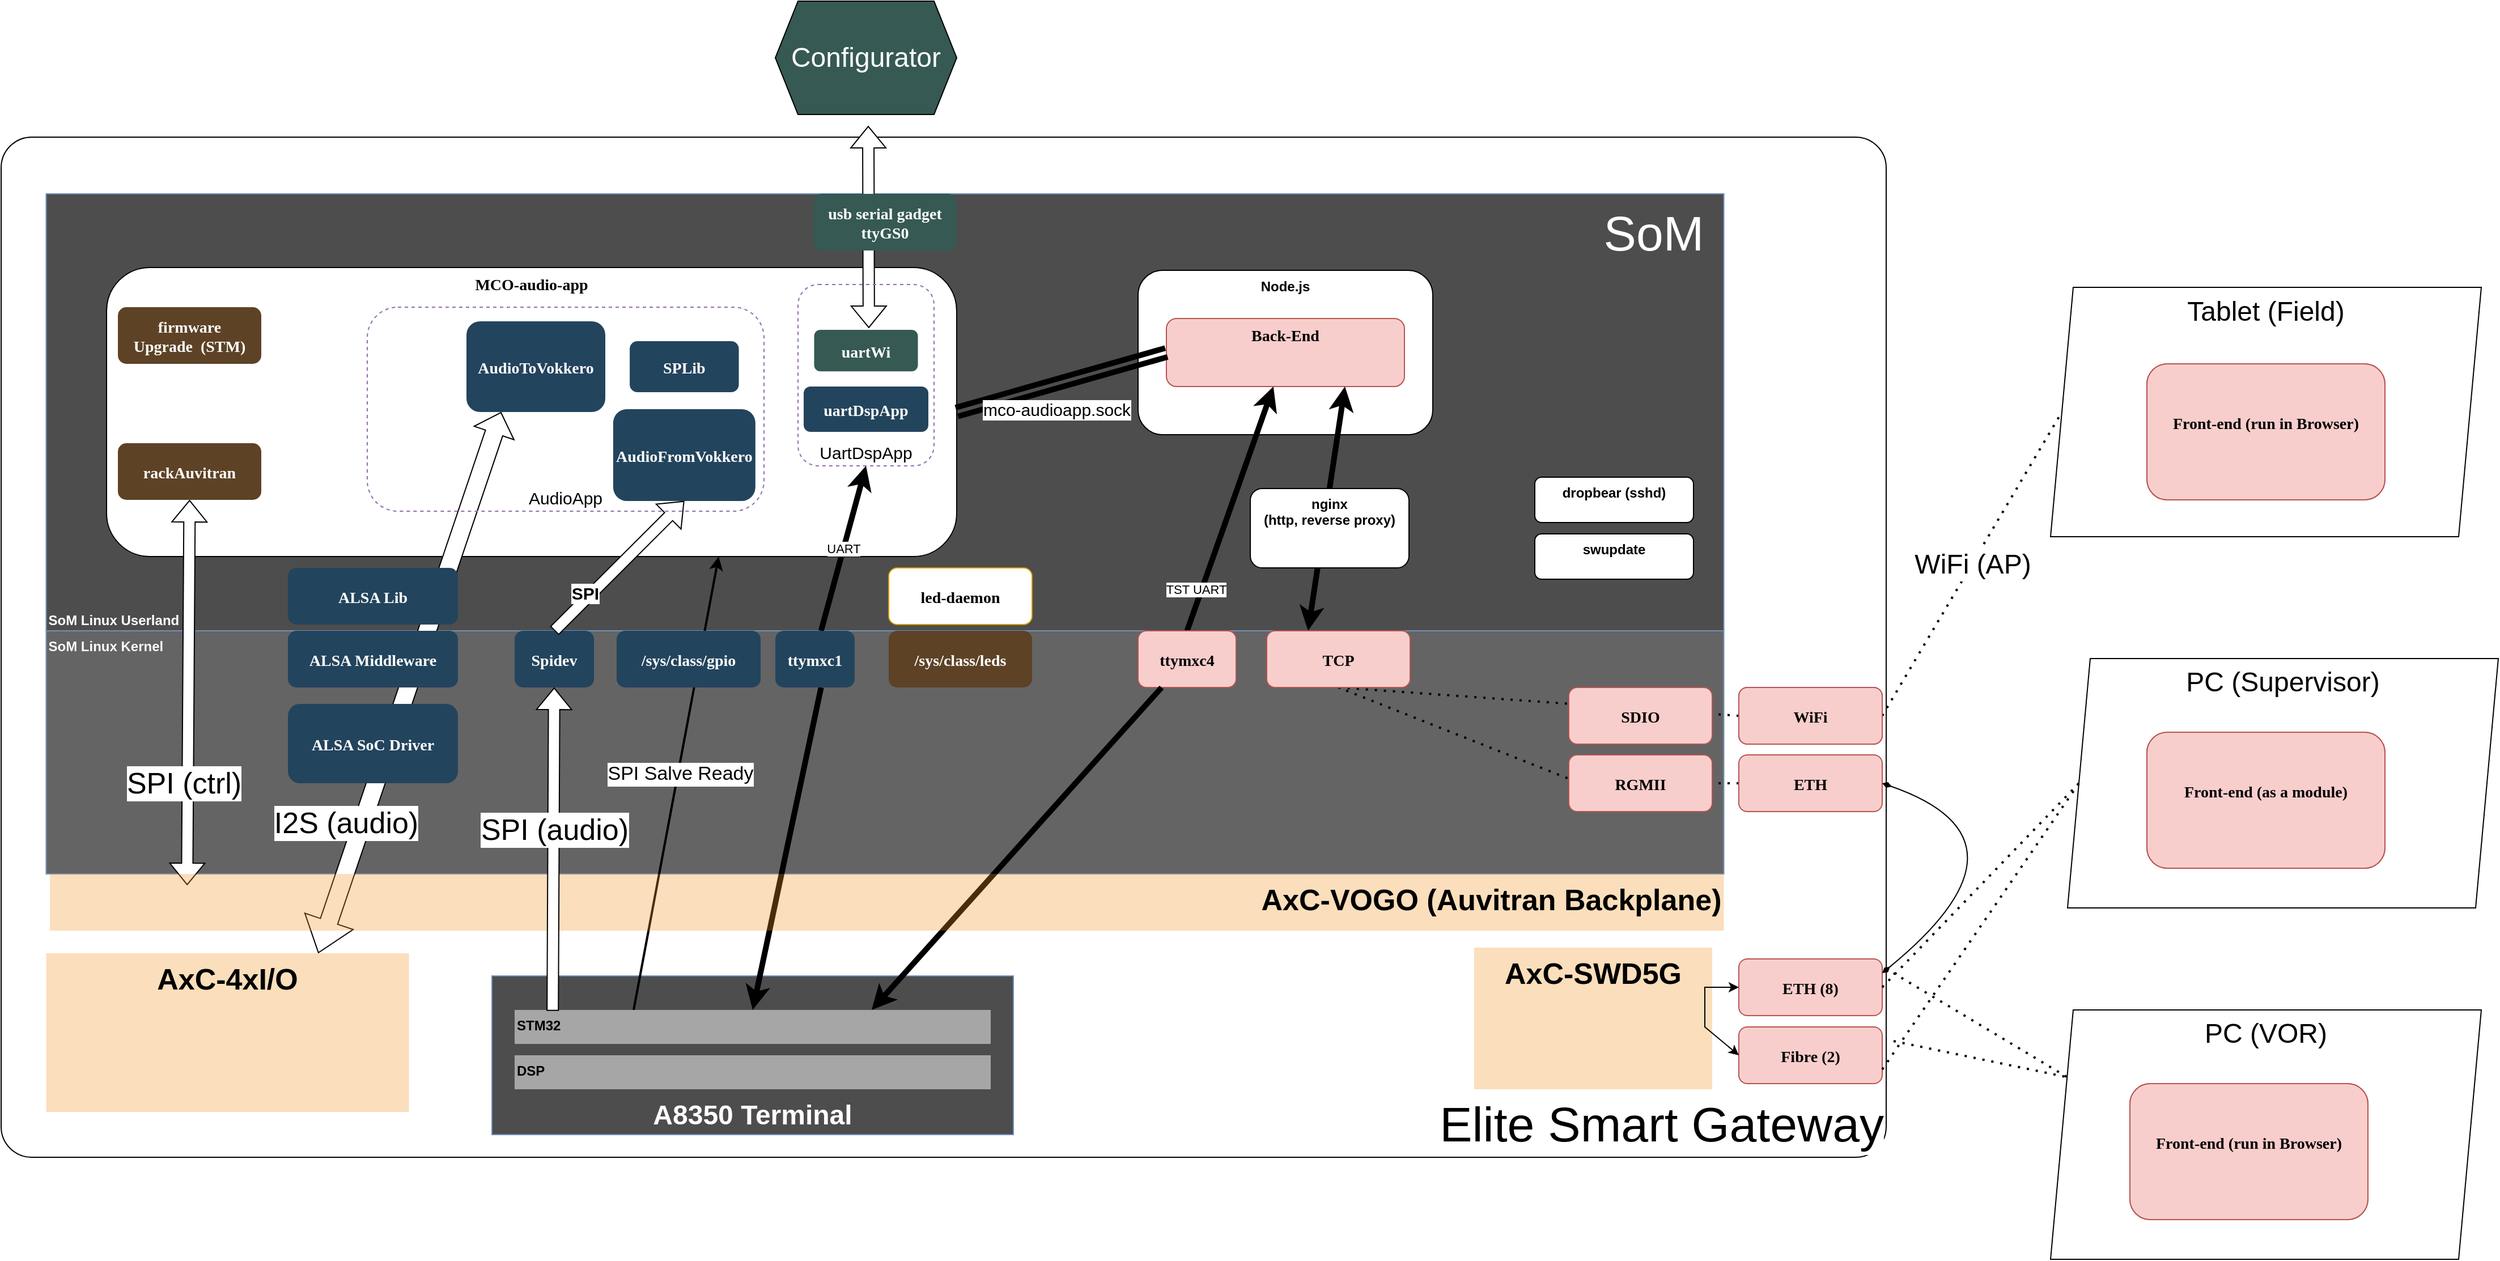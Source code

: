 <mxfile version="16.5.5" type="github">
  <diagram name="Page-1" id="2c0d36ab-eaac-3732-788b-9136903baeff">
    <mxGraphModel dx="2076" dy="1158" grid="1" gridSize="10" guides="1" tooltips="1" connect="1" arrows="1" fold="1" page="1" pageScale="1.5" pageWidth="1169" pageHeight="827" background="none" math="0" shadow="0">
      <root>
        <mxCell id="0" />
        <mxCell id="1" parent="0" />
        <mxCell id="yJEXvZF4Z7p5Rb5Mh50w-162" value="&lt;b style=&quot;font-size: 24px;&quot;&gt;&lt;font style=&quot;font-size: 24px;&quot;&gt;A8350 Terminal&lt;/font&gt;&lt;/b&gt;" style="rounded=0;whiteSpace=wrap;html=1;labelBackgroundColor=none;strokeColor=#666666;fillColor=#999999;opacity=30;verticalAlign=top;align=center;fontSize=24;fontColor=#333333;" vertex="1" parent="1">
          <mxGeometry x="1320" y="840" width="640" height="120" as="geometry" />
        </mxCell>
        <mxCell id="36HzXRvJtUE0cEunPF5f-138" value="&lt;b style=&quot;font-size: 24px;&quot;&gt;&lt;font style=&quot;font-size: 24px;&quot;&gt;A8350 Terminal&lt;/font&gt;&lt;/b&gt;" style="rounded=0;whiteSpace=wrap;html=1;labelBackgroundColor=none;strokeColor=#666666;fillColor=#BDE0F5;opacity=30;verticalAlign=top;align=center;fontSize=24;fontColor=#333333;" parent="1" vertex="1">
          <mxGeometry x="1320" y="840" width="640" height="120" as="geometry" />
        </mxCell>
        <mxCell id="yJEXvZF4Z7p5Rb5Mh50w-126" value="&lt;div style=&quot;&quot;&gt;&lt;span style=&quot;white-space: pre&quot;&gt;	&lt;/span&gt;&lt;span style=&quot;white-space: pre&quot;&gt;	&lt;/span&gt;&lt;span style=&quot;white-space: pre&quot;&gt;	&lt;/span&gt;&lt;span style=&quot;white-space: pre&quot;&gt;	&lt;/span&gt;&lt;span style=&quot;white-space: pre&quot;&gt;	&lt;/span&gt;&lt;span style=&quot;white-space: pre&quot;&gt;	&lt;/span&gt;&lt;span&gt;Elite Smart Gateway&lt;/span&gt;&lt;/div&gt;" style="rounded=1;whiteSpace=wrap;html=1;align=right;verticalAlign=bottom;fontSize=43;labelBackgroundColor=default;arcSize=3;" vertex="1" parent="1">
          <mxGeometry x="877" y="170" width="1663" height="900" as="geometry" />
        </mxCell>
        <mxCell id="yJEXvZF4Z7p5Rb5Mh50w-168" value="SoM Linux Userland" style="fillColor=#BDE0F5;strokeColor=none;opacity=30;align=left;verticalAlign=bottom;fontStyle=1;fontColor=#333333;" vertex="1" parent="1">
          <mxGeometry x="916.75" y="220" width="1480" height="385.5" as="geometry" />
        </mxCell>
        <mxCell id="yJEXvZF4Z7p5Rb5Mh50w-169" value="SoM Linux Kernel" style="fillColor=#4D4D4D;strokeColor=#6c8ebf;align=left;verticalAlign=top;fontStyle=1;" vertex="1" parent="1">
          <mxGeometry x="916.75" y="605.5" width="1480" height="214.5" as="geometry" />
        </mxCell>
        <mxCell id="yJEXvZF4Z7p5Rb5Mh50w-170" value="SoM Linux Userland" style="fillColor=#4D4D4D;strokeColor=#6c8ebf;align=left;verticalAlign=bottom;fontStyle=1;fontColor=#FFFFFF;" vertex="1" parent="1">
          <mxGeometry x="916.75" y="220" width="1480" height="385.5" as="geometry" />
        </mxCell>
        <mxCell id="yJEXvZF4Z7p5Rb5Mh50w-171" value="&lt;b style=&quot;font-size: 24px;&quot;&gt;&lt;font style=&quot;font-size: 24px;&quot;&gt;A8350 Terminal&lt;/font&gt;&lt;/b&gt;" style="rounded=0;whiteSpace=wrap;html=1;labelBackgroundColor=none;strokeColor=#6c8ebf;fillColor=#4D4D4D;verticalAlign=bottom;align=center;fontSize=24;fontColor=#FFFFFF;" vertex="1" parent="1">
          <mxGeometry x="1310" y="910" width="460" height="140" as="geometry" />
        </mxCell>
        <mxCell id="yJEXvZF4Z7p5Rb5Mh50w-172" value="DSP" style="fillColor=#FFFFFF;strokeColor=none;align=left;verticalAlign=top;fontStyle=1;fontColor=default;opacity=50;" vertex="1" parent="1">
          <mxGeometry x="1330" y="980" width="420" height="30" as="geometry" />
        </mxCell>
        <mxCell id="yJEXvZF4Z7p5Rb5Mh50w-129" value="Tablet (Field)" style="shape=parallelogram;perimeter=parallelogramPerimeter;whiteSpace=wrap;html=1;fixedSize=1;labelBackgroundColor=none;fontSize=24;size=20;verticalAlign=top;" vertex="1" parent="1">
          <mxGeometry x="2685" y="302.5" width="380" height="220" as="geometry" />
        </mxCell>
        <mxCell id="0WuZlEnzJ-5e1mdfW7h4-131" value="Node.js" style="rounded=1;whiteSpace=wrap;html=1;horizontal=1;align=center;verticalAlign=top;fontStyle=1;" parent="1" vertex="1">
          <mxGeometry x="1880" y="287.5" width="260" height="145" as="geometry" />
        </mxCell>
        <mxCell id="109" value="SoM Linux Kernel" style="fillColor=#999999;strokeColor=none;opacity=30;align=left;verticalAlign=top;fontStyle=1;fontColor=#FFFFFF;" parent="1" vertex="1">
          <mxGeometry x="916.75" y="605.5" width="1480" height="214.5" as="geometry" />
        </mxCell>
        <mxCell id="29" value="MCO-audio-app" style="rounded=1;fontStyle=1;fontFamily=Tahoma;fontSize=14;labelBackgroundColor=none;align=center;verticalAlign=top;" parent="1" vertex="1">
          <mxGeometry x="970" y="285" width="750" height="255" as="geometry" />
        </mxCell>
        <mxCell id="36HzXRvJtUE0cEunPF5f-161" value="" style="shape=flexArrow;endArrow=classic;html=1;rounded=0;fontColor=default;exitX=0.082;exitY=0.2;exitDx=0;exitDy=0;fillColor=default;startArrow=block;entryX=0.5;entryY=1;entryDx=0;entryDy=0;exitPerimeter=0;" parent="1" target="36HzXRvJtUE0cEunPF5f-156" edge="1" source="117">
          <mxGeometry width="50" height="50" relative="1" as="geometry">
            <mxPoint x="1040" y="940" as="sourcePoint" />
            <mxPoint x="1200" y="650" as="targetPoint" />
          </mxGeometry>
        </mxCell>
        <mxCell id="36HzXRvJtUE0cEunPF5f-162" value="&lt;font style=&quot;font-size: 26px&quot;&gt;SPI (ctrl)&lt;/font&gt;" style="edgeLabel;html=1;align=center;verticalAlign=middle;resizable=0;points=[];fontColor=default;" parent="36HzXRvJtUE0cEunPF5f-161" vertex="1" connectable="0">
          <mxGeometry x="-0.47" y="5" relative="1" as="geometry">
            <mxPoint x="1" as="offset" />
          </mxGeometry>
        </mxCell>
        <mxCell id="36HzXRvJtUE0cEunPF5f-169" value="" style="shape=flexArrow;endArrow=classic;html=1;rounded=0;fontColor=default;exitX=0.75;exitY=0;exitDx=0;exitDy=0;fillColor=default;startArrow=block;entryX=0.25;entryY=1;entryDx=0;entryDy=0;width=16;startSize=9.4;startWidth=28;" parent="1" target="36HzXRvJtUE0cEunPF5f-151" edge="1" source="yJEXvZF4Z7p5Rb5Mh50w-180">
          <mxGeometry width="50" height="50" relative="1" as="geometry">
            <mxPoint x="1210" y="937.75" as="sourcePoint" />
            <mxPoint x="1213.25" y="487.75" as="targetPoint" />
          </mxGeometry>
        </mxCell>
        <mxCell id="36HzXRvJtUE0cEunPF5f-170" value="&lt;font style=&quot;font-size: 26px&quot;&gt;I2S (audio)&lt;/font&gt;" style="edgeLabel;html=1;align=center;verticalAlign=middle;resizable=0;points=[];fontColor=default;" parent="36HzXRvJtUE0cEunPF5f-169" vertex="1" connectable="0">
          <mxGeometry x="-0.47" y="5" relative="1" as="geometry">
            <mxPoint x="-14" y="13" as="offset" />
          </mxGeometry>
        </mxCell>
        <mxCell id="4" value="ALSA SoC Driver" style="rounded=1;fillColor=#23445D;gradientColor=none;strokeColor=none;fontColor=#FFFFFF;fontStyle=1;fontFamily=Tahoma;fontSize=14" parent="1" vertex="1">
          <mxGeometry x="1130" y="670" width="150" height="70" as="geometry" />
        </mxCell>
        <mxCell id="36HzXRvJtUE0cEunPF5f-130" value="ALSA Middleware" style="rounded=1;fillColor=#23445D;gradientColor=none;strokeColor=none;fontColor=#FFFFFF;fontStyle=1;fontFamily=Tahoma;fontSize=14" parent="1" vertex="1">
          <mxGeometry x="1130" y="605.5" width="150" height="50" as="geometry" />
        </mxCell>
        <mxCell id="36HzXRvJtUE0cEunPF5f-131" value="ALSA Lib" style="rounded=1;fillColor=#23445D;gradientColor=none;strokeColor=none;fontColor=#FFFFFF;fontStyle=1;fontFamily=Tahoma;fontSize=14" parent="1" vertex="1">
          <mxGeometry x="1130" y="550" width="150" height="50" as="geometry" />
        </mxCell>
        <mxCell id="36HzXRvJtUE0cEunPF5f-132" value="Spidev" style="rounded=1;fillColor=#23445D;gradientColor=none;strokeColor=none;fontColor=#FFFFFF;fontStyle=1;fontFamily=Tahoma;fontSize=14" parent="1" vertex="1">
          <mxGeometry x="1330" y="605.5" width="70" height="50" as="geometry" />
        </mxCell>
        <mxCell id="36HzXRvJtUE0cEunPF5f-142" value="" style="endArrow=none;html=1;rounded=0;fontSize=26;fontColor=default;fillColor=#d5e8d4;entryX=0.25;entryY=0;entryDx=0;entryDy=0;strokeWidth=2;endFill=0;startArrow=classic;startFill=1;sketch=0;strokeColor=#000000;" parent="1" target="36HzXRvJtUE0cEunPF5f-173" edge="1">
          <mxGeometry relative="1" as="geometry">
            <mxPoint x="1510" y="540" as="sourcePoint" />
            <mxPoint x="1470" y="940" as="targetPoint" />
          </mxGeometry>
        </mxCell>
        <mxCell id="36HzXRvJtUE0cEunPF5f-143" value="SPI Salve Ready" style="edgeLabel;resizable=0;html=1;align=center;verticalAlign=middle;labelBackgroundColor=default;fontSize=17;fontColor=default;strokeColor=#926DB3;fillColor=none;" parent="36HzXRvJtUE0cEunPF5f-142" connectable="0" vertex="1">
          <mxGeometry relative="1" as="geometry">
            <mxPoint x="3" y="-8" as="offset" />
          </mxGeometry>
        </mxCell>
        <mxCell id="36HzXRvJtUE0cEunPF5f-148" value="" style="shape=flexArrow;endArrow=classic;html=1;rounded=0;fontColor=default;exitX=0.5;exitY=0;exitDx=0;exitDy=0;fillColor=default;entryX=0.5;entryY=1;entryDx=0;entryDy=0;" parent="1" source="36HzXRvJtUE0cEunPF5f-132" target="36HzXRvJtUE0cEunPF5f-144" edge="1">
          <mxGeometry width="50" height="50" relative="1" as="geometry">
            <mxPoint x="1364.16" y="712.25" as="sourcePoint" />
            <mxPoint x="1362.781" y="427.75" as="targetPoint" />
          </mxGeometry>
        </mxCell>
        <mxCell id="36HzXRvJtUE0cEunPF5f-149" value="&lt;font style=&quot;font-size: 15px;&quot;&gt;&lt;span style=&quot;font-size: 15px;&quot;&gt;SPI&lt;/span&gt;&lt;/font&gt;" style="edgeLabel;html=1;align=center;verticalAlign=middle;resizable=0;points=[];fontColor=default;fontStyle=1;fontSize=15;" parent="36HzXRvJtUE0cEunPF5f-148" vertex="1" connectable="0">
          <mxGeometry x="-0.47" y="5" relative="1" as="geometry">
            <mxPoint as="offset" />
          </mxGeometry>
        </mxCell>
        <mxCell id="36HzXRvJtUE0cEunPF5f-171" value="" style="shape=flexArrow;endArrow=classic;html=1;rounded=0;fontColor=default;exitX=0.25;exitY=0;exitDx=0;exitDy=0;fillColor=default;startArrow=block;" parent="1" edge="1">
          <mxGeometry width="50" height="50" relative="1" as="geometry">
            <mxPoint x="1642.47" y="338.5" as="sourcePoint" />
            <mxPoint x="1642" y="160" as="targetPoint" />
          </mxGeometry>
        </mxCell>
        <mxCell id="36HzXRvJtUE0cEunPF5f-154" value="usb serial gadget&#xa;ttyGS0" style="rounded=1;fillColor=#365953;gradientColor=none;strokeColor=none;fontColor=#FFFFFF;fontStyle=1;fontFamily=Tahoma;fontSize=14" parent="1" vertex="1">
          <mxGeometry x="1593.5" y="220" width="126.5" height="50" as="geometry" />
        </mxCell>
        <mxCell id="36HzXRvJtUE0cEunPF5f-155" value="firmware&#xa;Upgrade  (STM)" style="rounded=1;fillColor=#5D4226;gradientColor=none;strokeColor=none;fontColor=#FFFFFF;fontStyle=1;fontFamily=Tahoma;fontSize=14" parent="1" vertex="1">
          <mxGeometry x="980" y="320" width="126.5" height="50" as="geometry" />
        </mxCell>
        <mxCell id="36HzXRvJtUE0cEunPF5f-156" value="rackAuvitran" style="rounded=1;fillColor=#5D4226;gradientColor=none;strokeColor=none;fontColor=#FFFFFF;fontStyle=1;fontFamily=Tahoma;fontSize=14" parent="1" vertex="1">
          <mxGeometry x="980" y="440" width="126.5" height="50" as="geometry" />
        </mxCell>
        <mxCell id="36HzXRvJtUE0cEunPF5f-159" value="" style="group;verticalAlign=bottom;" parent="1" vertex="1" connectable="0">
          <mxGeometry x="1580" y="300" width="140" height="220" as="geometry" />
        </mxCell>
        <mxCell id="36HzXRvJtUE0cEunPF5f-157" value="UartDspApp" style="rounded=1;whiteSpace=wrap;html=1;labelBackgroundColor=none;fontSize=15;fontColor=default;strokeColor=#926DB3;fillColor=none;dashed=1;verticalAlign=bottom;" parent="36HzXRvJtUE0cEunPF5f-159" vertex="1">
          <mxGeometry width="120" height="160" as="geometry" />
        </mxCell>
        <mxCell id="36HzXRvJtUE0cEunPF5f-152" value="uartDspApp" style="rounded=1;fillColor=#23445D;gradientColor=none;strokeColor=none;fontColor=#FFFFFF;fontStyle=1;fontFamily=Tahoma;fontSize=14" parent="36HzXRvJtUE0cEunPF5f-159" vertex="1">
          <mxGeometry x="5" y="90" width="110" height="40" as="geometry" />
        </mxCell>
        <mxCell id="36HzXRvJtUE0cEunPF5f-153" value="uartWi" style="rounded=1;fillColor=#365953;gradientColor=none;strokeColor=none;fontColor=#FFFFFF;fontStyle=1;fontFamily=Tahoma;fontSize=14" parent="36HzXRvJtUE0cEunPF5f-159" vertex="1">
          <mxGeometry x="14.23" y="40" width="91.54" height="36.67" as="geometry" />
        </mxCell>
        <mxCell id="36HzXRvJtUE0cEunPF5f-160" value="" style="group;verticalAlign=bottom;" parent="1" vertex="1" connectable="0">
          <mxGeometry x="1200" y="320" width="350" height="180" as="geometry" />
        </mxCell>
        <mxCell id="36HzXRvJtUE0cEunPF5f-158" value="AudioApp" style="rounded=1;whiteSpace=wrap;html=1;labelBackgroundColor=none;fontSize=15;fontColor=default;strokeColor=#926DB3;fillColor=none;dashed=1;verticalAlign=bottom;" parent="36HzXRvJtUE0cEunPF5f-160" vertex="1">
          <mxGeometry width="350.0" height="180" as="geometry" />
        </mxCell>
        <mxCell id="36HzXRvJtUE0cEunPF5f-144" value="AudioFromVokkero" style="rounded=1;fillColor=#23445D;gradientColor=none;strokeColor=none;fontColor=#FFFFFF;fontStyle=1;fontFamily=Tahoma;fontSize=14" parent="36HzXRvJtUE0cEunPF5f-160" vertex="1">
          <mxGeometry x="216.93" y="90" width="125.475" height="81" as="geometry" />
        </mxCell>
        <mxCell id="10" value="SPLib" style="rounded=1;fillColor=#23445D;gradientColor=none;strokeColor=none;fontColor=#FFFFFF;fontStyle=1;fontFamily=Tahoma;fontSize=14" parent="36HzXRvJtUE0cEunPF5f-160" vertex="1">
          <mxGeometry x="231.543" y="30" width="96.25" height="45" as="geometry" />
        </mxCell>
        <mxCell id="36HzXRvJtUE0cEunPF5f-151" value="AudioToVokkero" style="rounded=1;fillColor=#23445D;gradientColor=none;strokeColor=none;fontColor=#FFFFFF;fontStyle=1;fontFamily=Tahoma;fontSize=14" parent="36HzXRvJtUE0cEunPF5f-160" vertex="1">
          <mxGeometry x="87.5" y="12.5" width="122.5" height="80" as="geometry" />
        </mxCell>
        <mxCell id="36HzXRvJtUE0cEunPF5f-166" value="/sys/class/leds" style="rounded=1;fillColor=#5D4226;gradientColor=none;strokeColor=none;fontColor=#FFFFFF;fontStyle=1;fontFamily=Tahoma;fontSize=14" parent="1" vertex="1">
          <mxGeometry x="1660" y="605.5" width="126.5" height="50" as="geometry" />
        </mxCell>
        <mxCell id="36HzXRvJtUE0cEunPF5f-167" value="led-daemon" style="rounded=1;fillColor=#FFFFFF;strokeColor=#d79b00;fontStyle=1;fontFamily=Tahoma;fontSize=14;" parent="1" vertex="1">
          <mxGeometry x="1660" y="550" width="126.5" height="50" as="geometry" />
        </mxCell>
        <mxCell id="0WuZlEnzJ-5e1mdfW7h4-124" value="Front-end (run in Browser)&#xa;" style="rounded=1;fillColor=#e1d5e7;strokeColor=#9673a6;fontStyle=1;fontFamily=Tahoma;fontSize=14;labelBackgroundColor=none;align=center;verticalAlign=middle;" parent="1" vertex="1">
          <mxGeometry x="2770" y="370" width="210" height="120" as="geometry" />
        </mxCell>
        <mxCell id="0WuZlEnzJ-5e1mdfW7h4-123" value="Back-End" style="rounded=1;fillColor=#f8cecc;strokeColor=#b85450;fontStyle=1;fontFamily=Tahoma;fontSize=14;labelBackgroundColor=none;align=center;verticalAlign=top;" parent="1" vertex="1">
          <mxGeometry x="1905" y="330" width="210" height="60" as="geometry" />
        </mxCell>
        <mxCell id="0WuZlEnzJ-5e1mdfW7h4-134" value="UART" style="endArrow=classic;startArrow=none;html=1;rounded=0;entryX=0.5;entryY=1;entryDx=0;entryDy=0;strokeWidth=5;exitX=0.5;exitY=0;exitDx=0;exitDy=0;" parent="1" target="36HzXRvJtUE0cEunPF5f-157" edge="1">
          <mxGeometry width="50" height="50" relative="1" as="geometry">
            <mxPoint x="1600.365" y="605.5" as="sourcePoint" />
            <mxPoint x="2042.5" y="500" as="targetPoint" />
          </mxGeometry>
        </mxCell>
        <mxCell id="0WuZlEnzJ-5e1mdfW7h4-146" value="UART" style="endArrow=classic;startArrow=classic;html=1;rounded=0;entryX=0.75;entryY=1;entryDx=0;entryDy=0;strokeWidth=5;exitX=0.75;exitY=1;exitDx=0;exitDy=0;" parent="1" target="0WuZlEnzJ-5e1mdfW7h4-123" edge="1">
          <mxGeometry width="50" height="50" relative="1" as="geometry">
            <mxPoint x="2030" y="605.5" as="sourcePoint" />
            <mxPoint x="1650" y="470" as="targetPoint" />
          </mxGeometry>
        </mxCell>
        <mxCell id="0WuZlEnzJ-5e1mdfW7h4-136" value="&lt;font style=&quot;font-size: 15px&quot;&gt;mco-audioapp.sock&lt;/font&gt;" style="shape=link;html=1;rounded=0;strokeColor=#000000;strokeWidth=5;exitX=1;exitY=0.5;exitDx=0;exitDy=0;entryX=0;entryY=0.5;entryDx=0;entryDy=0;labelBackgroundColor=default;" parent="1" source="29" target="0WuZlEnzJ-5e1mdfW7h4-123" edge="1">
          <mxGeometry x="-0.111" y="-22" width="100" relative="1" as="geometry">
            <mxPoint x="1960" y="1060" as="sourcePoint" />
            <mxPoint x="2060" y="1060" as="targetPoint" />
            <mxPoint as="offset" />
          </mxGeometry>
        </mxCell>
        <mxCell id="0WuZlEnzJ-5e1mdfW7h4-137" value="nginx&lt;br&gt;(http, reverse proxy)" style="rounded=1;whiteSpace=wrap;html=1;horizontal=1;align=center;verticalAlign=top;fontStyle=1;fillColor=#FFFFFF;" parent="1" vertex="1">
          <mxGeometry x="1979" y="480" width="140" height="70" as="geometry" />
        </mxCell>
        <mxCell id="0WuZlEnzJ-5e1mdfW7h4-140" value="TST UART" style="endArrow=classic;startArrow=none;html=1;rounded=0;strokeWidth=5;exitX=0.5;exitY=0;exitDx=0;exitDy=0;" parent="1" source="0WuZlEnzJ-5e1mdfW7h4-125" target="0WuZlEnzJ-5e1mdfW7h4-123" edge="1">
          <mxGeometry x="-0.687" y="5" width="50" height="50" relative="1" as="geometry">
            <mxPoint x="1630" y="980" as="sourcePoint" />
            <mxPoint x="1650" y="470" as="targetPoint" />
            <mxPoint y="-1" as="offset" />
          </mxGeometry>
        </mxCell>
        <mxCell id="0WuZlEnzJ-5e1mdfW7h4-142" value="TCP" style="rounded=1;fillColor=#f8cecc;strokeColor=#b85450;fontStyle=1;fontFamily=Tahoma;fontSize=14" parent="1" vertex="1">
          <mxGeometry x="1993.5" y="605.5" width="126.5" height="50" as="geometry" />
        </mxCell>
        <mxCell id="0WuZlEnzJ-5e1mdfW7h4-125" value="ttymxc4" style="rounded=1;fillColor=#f8cecc;strokeColor=#b85450;fontStyle=1;fontFamily=Tahoma;fontSize=14" parent="1" vertex="1">
          <mxGeometry x="1880" y="605.5" width="86.5" height="50" as="geometry" />
        </mxCell>
        <mxCell id="0WuZlEnzJ-5e1mdfW7h4-143" value="" style="endArrow=none;startArrow=classic;html=1;rounded=0;strokeWidth=5;exitX=0.75;exitY=0;exitDx=0;exitDy=0;" parent="1" source="36HzXRvJtUE0cEunPF5f-173" target="0WuZlEnzJ-5e1mdfW7h4-125" edge="1">
          <mxGeometry width="50" height="50" relative="1" as="geometry">
            <mxPoint x="1770" y="970" as="sourcePoint" />
            <mxPoint x="1979.18" y="390" as="targetPoint" />
          </mxGeometry>
        </mxCell>
        <mxCell id="0WuZlEnzJ-5e1mdfW7h4-145" value="WiFi" style="rounded=1;fillColor=#f8cecc;strokeColor=#b85450;fontStyle=1;fontFamily=Tahoma;fontSize=14" parent="1" vertex="1">
          <mxGeometry x="2410" y="655.5" width="126.5" height="50" as="geometry" />
        </mxCell>
        <mxCell id="36HzXRvJtUE0cEunPF5f-133" value="/sys/class/gpio" style="rounded=1;fillColor=#23445D;gradientColor=none;strokeColor=none;fontColor=#FFFFFF;fontStyle=1;fontFamily=Tahoma;fontSize=14" parent="1" vertex="1">
          <mxGeometry x="1420" y="605.5" width="127" height="50" as="geometry" />
        </mxCell>
        <mxCell id="yJEXvZF4Z7p5Rb5Mh50w-124" value="" style="endArrow=none;startArrow=classic;html=1;rounded=0;entryX=0.5;entryY=1;entryDx=0;entryDy=0;strokeWidth=5;exitX=0.5;exitY=0;exitDx=0;exitDy=0;" edge="1" parent="1" source="36HzXRvJtUE0cEunPF5f-173">
          <mxGeometry width="50" height="50" relative="1" as="geometry">
            <mxPoint x="1620" y="970" as="sourcePoint" />
            <mxPoint x="1600.365" y="655.5" as="targetPoint" />
          </mxGeometry>
        </mxCell>
        <mxCell id="yJEXvZF4Z7p5Rb5Mh50w-125" value="ttymxc1" style="rounded=1;fillColor=#23445D;gradientColor=none;strokeColor=none;fontColor=#FFFFFF;fontStyle=1;fontFamily=Tahoma;fontSize=14" vertex="1" parent="1">
          <mxGeometry x="1560" y="605.5" width="70" height="50" as="geometry" />
        </mxCell>
        <mxCell id="yJEXvZF4Z7p5Rb5Mh50w-127" value="SoM" style="text;html=1;strokeColor=none;fillColor=none;align=center;verticalAlign=middle;whiteSpace=wrap;rounded=0;labelBackgroundColor=none;fontSize=43;fontColor=#FFFFFF;" vertex="1" parent="1">
          <mxGeometry x="2300" y="240" width="70" height="30" as="geometry" />
        </mxCell>
        <mxCell id="yJEXvZF4Z7p5Rb5Mh50w-128" value="Configurator" style="shape=hexagon;perimeter=hexagonPerimeter2;whiteSpace=wrap;html=1;fixedSize=1;labelBackgroundColor=none;fontSize=24;fillColor=#365953;fontColor=#FFFFFF;" vertex="1" parent="1">
          <mxGeometry x="1560" y="50" width="160" height="100" as="geometry" />
        </mxCell>
        <mxCell id="yJEXvZF4Z7p5Rb5Mh50w-130" value="" style="endArrow=none;dashed=1;html=1;dashPattern=1 3;strokeWidth=2;rounded=0;fontSize=24;entryX=0.5;entryY=1;entryDx=0;entryDy=0;exitX=0;exitY=0.5;exitDx=0;exitDy=0;startArrow=none;" edge="1" parent="1" source="yJEXvZF4Z7p5Rb5Mh50w-135" target="0WuZlEnzJ-5e1mdfW7h4-142">
          <mxGeometry width="50" height="50" relative="1" as="geometry">
            <mxPoint x="2200" y="717.5" as="sourcePoint" />
            <mxPoint x="2000" y="610" as="targetPoint" />
            <Array as="points">
              <mxPoint x="2270" y="740" />
            </Array>
          </mxGeometry>
        </mxCell>
        <mxCell id="yJEXvZF4Z7p5Rb5Mh50w-131" value="" style="endArrow=none;dashed=1;html=1;dashPattern=1 3;strokeWidth=2;rounded=0;fontSize=24;entryX=0.5;entryY=1;entryDx=0;entryDy=0;exitX=0;exitY=0.5;exitDx=0;exitDy=0;startArrow=none;" edge="1" parent="1" source="yJEXvZF4Z7p5Rb5Mh50w-159" target="0WuZlEnzJ-5e1mdfW7h4-142">
          <mxGeometry width="50" height="50" relative="1" as="geometry">
            <mxPoint x="1950" y="660" as="sourcePoint" />
            <mxPoint x="2000" y="610" as="targetPoint" />
          </mxGeometry>
        </mxCell>
        <mxCell id="yJEXvZF4Z7p5Rb5Mh50w-132" value="WiFi (AP)" style="endArrow=none;dashed=1;html=1;dashPattern=1 3;strokeWidth=2;rounded=0;fontSize=24;entryX=0;entryY=0.5;entryDx=0;entryDy=0;exitX=1;exitY=0.5;exitDx=0;exitDy=0;" edge="1" parent="1" source="0WuZlEnzJ-5e1mdfW7h4-145" target="yJEXvZF4Z7p5Rb5Mh50w-129">
          <mxGeometry width="50" height="50" relative="1" as="geometry">
            <mxPoint x="2210" y="700" as="sourcePoint" />
            <mxPoint x="2260" y="650" as="targetPoint" />
          </mxGeometry>
        </mxCell>
        <mxCell id="yJEXvZF4Z7p5Rb5Mh50w-135" value="ETH" style="rounded=1;fillColor=#f8cecc;strokeColor=#b85450;fontStyle=1;fontFamily=Tahoma;fontSize=14" vertex="1" parent="1">
          <mxGeometry x="2410" y="715" width="126.5" height="50" as="geometry" />
        </mxCell>
        <mxCell id="yJEXvZF4Z7p5Rb5Mh50w-136" value="Fibre (2)" style="rounded=1;fillColor=#f8cecc;strokeColor=#b85450;fontStyle=1;fontFamily=Tahoma;fontSize=14" vertex="1" parent="1">
          <mxGeometry x="2410" y="955" width="126.5" height="50" as="geometry" />
        </mxCell>
        <mxCell id="yJEXvZF4Z7p5Rb5Mh50w-137" value="AxC-SWD5G" style="fillColor=#F2931E;strokeColor=none;opacity=30;align=center;verticalAlign=top;fontStyle=1;fontSize=26;" vertex="1" parent="1">
          <mxGeometry x="2176.5" y="885" width="210" height="125" as="geometry" />
        </mxCell>
        <mxCell id="yJEXvZF4Z7p5Rb5Mh50w-139" value="ETH (8)" style="rounded=1;fillColor=#f8cecc;strokeColor=#b85450;fontStyle=1;fontFamily=Tahoma;fontSize=14" vertex="1" parent="1">
          <mxGeometry x="2410" y="895" width="126.5" height="50" as="geometry" />
        </mxCell>
        <mxCell id="yJEXvZF4Z7p5Rb5Mh50w-140" value="" style="curved=1;endArrow=diamondThin;html=1;rounded=0;fontSize=24;exitX=1;exitY=0.25;exitDx=0;exitDy=0;entryX=1;entryY=0.5;entryDx=0;entryDy=0;startArrow=diamondThin;startFill=1;endFill=1;" edge="1" parent="1" source="yJEXvZF4Z7p5Rb5Mh50w-139" target="yJEXvZF4Z7p5Rb5Mh50w-135">
          <mxGeometry width="50" height="50" relative="1" as="geometry">
            <mxPoint x="2870" y="910" as="sourcePoint" />
            <mxPoint x="2890" y="770" as="targetPoint" />
            <Array as="points">
              <mxPoint x="2680" y="790" />
            </Array>
          </mxGeometry>
        </mxCell>
        <mxCell id="yJEXvZF4Z7p5Rb5Mh50w-143" value="PC (Supervisor)" style="shape=parallelogram;perimeter=parallelogramPerimeter;whiteSpace=wrap;html=1;fixedSize=1;labelBackgroundColor=none;fontSize=24;size=20;verticalAlign=top;" vertex="1" parent="1">
          <mxGeometry x="2700" y="630" width="380" height="220" as="geometry" />
        </mxCell>
        <mxCell id="yJEXvZF4Z7p5Rb5Mh50w-144" value="Front-end (as a module)&#xa;" style="rounded=1;fillColor=#e1d5e7;strokeColor=#9673a6;fontStyle=1;fontFamily=Tahoma;fontSize=14;labelBackgroundColor=none;align=center;verticalAlign=middle;" vertex="1" parent="1">
          <mxGeometry x="2770" y="695" width="210" height="120" as="geometry" />
        </mxCell>
        <mxCell id="yJEXvZF4Z7p5Rb5Mh50w-145" value="" style="endArrow=none;dashed=1;html=1;dashPattern=1 3;strokeWidth=2;rounded=0;fontSize=24;entryX=0;entryY=0.5;entryDx=0;entryDy=0;exitX=1;exitY=0.5;exitDx=0;exitDy=0;" edge="1" parent="1" source="yJEXvZF4Z7p5Rb5Mh50w-139" target="yJEXvZF4Z7p5Rb5Mh50w-143">
          <mxGeometry width="50" height="50" relative="1" as="geometry">
            <mxPoint x="2546.5" y="690.5" as="sourcePoint" />
            <mxPoint x="2705" y="422.5" as="targetPoint" />
          </mxGeometry>
        </mxCell>
        <mxCell id="yJEXvZF4Z7p5Rb5Mh50w-146" value="" style="endArrow=none;dashed=1;html=1;dashPattern=1 3;strokeWidth=2;rounded=0;fontSize=24;entryX=0;entryY=0.5;entryDx=0;entryDy=0;exitX=1;exitY=0.75;exitDx=0;exitDy=0;" edge="1" parent="1" source="yJEXvZF4Z7p5Rb5Mh50w-136" target="yJEXvZF4Z7p5Rb5Mh50w-143">
          <mxGeometry width="50" height="50" relative="1" as="geometry">
            <mxPoint x="2546.5" y="690.5" as="sourcePoint" />
            <mxPoint x="2705" y="422.5" as="targetPoint" />
          </mxGeometry>
        </mxCell>
        <mxCell id="yJEXvZF4Z7p5Rb5Mh50w-147" value="PC (VOR)" style="shape=parallelogram;perimeter=parallelogramPerimeter;whiteSpace=wrap;html=1;fixedSize=1;labelBackgroundColor=none;fontSize=24;size=20;verticalAlign=top;" vertex="1" parent="1">
          <mxGeometry x="2685" y="940" width="380" height="220" as="geometry" />
        </mxCell>
        <mxCell id="yJEXvZF4Z7p5Rb5Mh50w-148" value="Front-end (run in Browser)&#xa;" style="rounded=1;fillColor=#e1d5e7;strokeColor=#9673a6;fontStyle=1;fontFamily=Tahoma;fontSize=14;labelBackgroundColor=none;align=center;verticalAlign=middle;" vertex="1" parent="1">
          <mxGeometry x="2755" y="1005" width="210" height="120" as="geometry" />
        </mxCell>
        <mxCell id="yJEXvZF4Z7p5Rb5Mh50w-149" value="" style="endArrow=none;dashed=1;html=1;dashPattern=1 3;strokeWidth=2;rounded=0;fontSize=24;entryX=0;entryY=0.25;entryDx=0;entryDy=0;exitX=1;exitY=0.75;exitDx=0;exitDy=0;" edge="1" parent="1" target="yJEXvZF4Z7p5Rb5Mh50w-147">
          <mxGeometry width="50" height="50" relative="1" as="geometry">
            <mxPoint x="2546.5" y="967.5" as="sourcePoint" />
            <mxPoint x="2720" y="750" as="targetPoint" />
          </mxGeometry>
        </mxCell>
        <mxCell id="yJEXvZF4Z7p5Rb5Mh50w-150" value="" style="endArrow=none;dashed=1;html=1;dashPattern=1 3;strokeWidth=2;rounded=0;fontSize=24;entryX=0;entryY=0.25;entryDx=0;entryDy=0;exitX=1;exitY=0.5;exitDx=0;exitDy=0;" edge="1" parent="1" target="yJEXvZF4Z7p5Rb5Mh50w-147">
          <mxGeometry width="50" height="50" relative="1" as="geometry">
            <mxPoint x="2546.5" y="907.5" as="sourcePoint" />
            <mxPoint x="2720" y="750" as="targetPoint" />
          </mxGeometry>
        </mxCell>
        <mxCell id="yJEXvZF4Z7p5Rb5Mh50w-154" value="Front-end (run in Browser)&#xa;" style="rounded=1;fillColor=#f8cecc;strokeColor=#b85450;fontStyle=1;fontFamily=Tahoma;fontSize=14;labelBackgroundColor=none;align=center;verticalAlign=middle;" vertex="1" parent="1">
          <mxGeometry x="2770" y="370" width="210" height="120" as="geometry" />
        </mxCell>
        <mxCell id="yJEXvZF4Z7p5Rb5Mh50w-155" value="Front-end (as a module)&#xa;" style="rounded=1;fillColor=#f8cecc;strokeColor=#b85450;fontStyle=1;fontFamily=Tahoma;fontSize=14;labelBackgroundColor=none;align=center;verticalAlign=middle;" vertex="1" parent="1">
          <mxGeometry x="2770" y="695" width="210" height="120" as="geometry" />
        </mxCell>
        <mxCell id="yJEXvZF4Z7p5Rb5Mh50w-156" value="Front-end (run in Browser)&#xa;" style="rounded=1;fillColor=#f8cecc;strokeColor=#b85450;fontStyle=1;fontFamily=Tahoma;fontSize=14;labelBackgroundColor=none;align=center;verticalAlign=middle;" vertex="1" parent="1">
          <mxGeometry x="2755" y="1005" width="210" height="120" as="geometry" />
        </mxCell>
        <mxCell id="yJEXvZF4Z7p5Rb5Mh50w-159" value="WiFi" style="rounded=1;fillColor=#f8cecc;strokeColor=#b85450;fontStyle=1;fontFamily=Tahoma;fontSize=14" vertex="1" parent="1">
          <mxGeometry x="2410" y="655.5" width="126.5" height="50" as="geometry" />
        </mxCell>
        <mxCell id="yJEXvZF4Z7p5Rb5Mh50w-161" value="TCP" style="rounded=1;fillColor=#f8cecc;strokeColor=#b85450;fontStyle=1;fontFamily=Tahoma;fontSize=14" vertex="1" parent="1">
          <mxGeometry x="1993.5" y="605.5" width="126.5" height="50" as="geometry" />
        </mxCell>
        <mxCell id="36HzXRvJtUE0cEunPF5f-173" value="STM32&#xa;" style="fillColor=default;strokeColor=none;align=left;verticalAlign=top;fontStyle=1;fontColor=default;opacity=50;" parent="1" vertex="1">
          <mxGeometry x="1330" y="940" width="420" height="30" as="geometry" />
        </mxCell>
        <mxCell id="yJEXvZF4Z7p5Rb5Mh50w-177" value="" style="endArrow=classic;startArrow=classic;html=1;rounded=0;labelBackgroundColor=default;fontSize=24;fontColor=default;entryX=0;entryY=0.5;entryDx=0;entryDy=0;exitX=0;exitY=0.5;exitDx=0;exitDy=0;" edge="1" parent="1" source="yJEXvZF4Z7p5Rb5Mh50w-136" target="yJEXvZF4Z7p5Rb5Mh50w-139">
          <mxGeometry width="50" height="50" relative="1" as="geometry">
            <mxPoint x="2220" y="985" as="sourcePoint" />
            <mxPoint x="2270" y="935" as="targetPoint" />
            <Array as="points">
              <mxPoint x="2380" y="955" />
              <mxPoint x="2380" y="920" />
            </Array>
          </mxGeometry>
        </mxCell>
        <mxCell id="yJEXvZF4Z7p5Rb5Mh50w-133" value="RGMII" style="rounded=1;fillColor=#f8cecc;strokeColor=#b85450;fontStyle=1;fontFamily=Tahoma;fontSize=14" vertex="1" parent="1">
          <mxGeometry x="2260" y="715" width="126.5" height="50" as="geometry" />
        </mxCell>
        <mxCell id="yJEXvZF4Z7p5Rb5Mh50w-134" value="SDIO" style="rounded=1;fillColor=#f8cecc;strokeColor=#b85450;fontStyle=1;fontFamily=Tahoma;fontSize=14" vertex="1" parent="1">
          <mxGeometry x="2260" y="655.5" width="126.5" height="50" as="geometry" />
        </mxCell>
        <mxCell id="yJEXvZF4Z7p5Rb5Mh50w-180" value="AxC-4xI/O" style="fillColor=#F2931E;strokeColor=none;opacity=30;align=center;verticalAlign=top;fontStyle=1;fontSize=26;" vertex="1" parent="1">
          <mxGeometry x="916.75" y="890" width="320" height="140" as="geometry" />
        </mxCell>
        <mxCell id="yJEXvZF4Z7p5Rb5Mh50w-182" value="swupdate" style="rounded=1;whiteSpace=wrap;html=1;horizontal=1;align=center;verticalAlign=top;fontStyle=1;fillColor=#FFFFFF;" vertex="1" parent="1">
          <mxGeometry x="2230" y="520" width="140" height="40" as="geometry" />
        </mxCell>
        <mxCell id="yJEXvZF4Z7p5Rb5Mh50w-183" value="dropbear (sshd)" style="rounded=1;whiteSpace=wrap;html=1;horizontal=1;align=center;verticalAlign=top;fontStyle=1;fillColor=#FFFFFF;" vertex="1" parent="1">
          <mxGeometry x="2230" y="470" width="140" height="40" as="geometry" />
        </mxCell>
        <mxCell id="117" value="AxC-VOGO (Auvitran Backplane)" style="fillColor=#F2931E;strokeColor=none;opacity=30;align=right;verticalAlign=top;fontStyle=1;fontSize=26;" parent="1" vertex="1">
          <mxGeometry x="920" y="820" width="1476.75" height="50" as="geometry" />
        </mxCell>
        <mxCell id="36HzXRvJtUE0cEunPF5f-140" value="" style="shape=flexArrow;endArrow=classic;html=1;rounded=0;fontColor=default;exitX=0.08;exitY=0.029;exitDx=0;exitDy=0;fillColor=default;exitPerimeter=0;" parent="1" source="36HzXRvJtUE0cEunPF5f-173" target="36HzXRvJtUE0cEunPF5f-132" edge="1">
          <mxGeometry width="50" height="50" relative="1" as="geometry">
            <mxPoint x="1385" y="940" as="sourcePoint" />
            <mxPoint x="1410" y="950" as="targetPoint" />
          </mxGeometry>
        </mxCell>
        <mxCell id="36HzXRvJtUE0cEunPF5f-141" value="&lt;font style=&quot;font-size: 26px&quot;&gt;SPI (audio)&lt;/font&gt;" style="edgeLabel;html=1;align=center;verticalAlign=middle;resizable=0;points=[];fontColor=default;" parent="36HzXRvJtUE0cEunPF5f-140" vertex="1" connectable="0">
          <mxGeometry x="-0.47" y="5" relative="1" as="geometry">
            <mxPoint x="6" y="-85" as="offset" />
          </mxGeometry>
        </mxCell>
      </root>
    </mxGraphModel>
  </diagram>
</mxfile>
